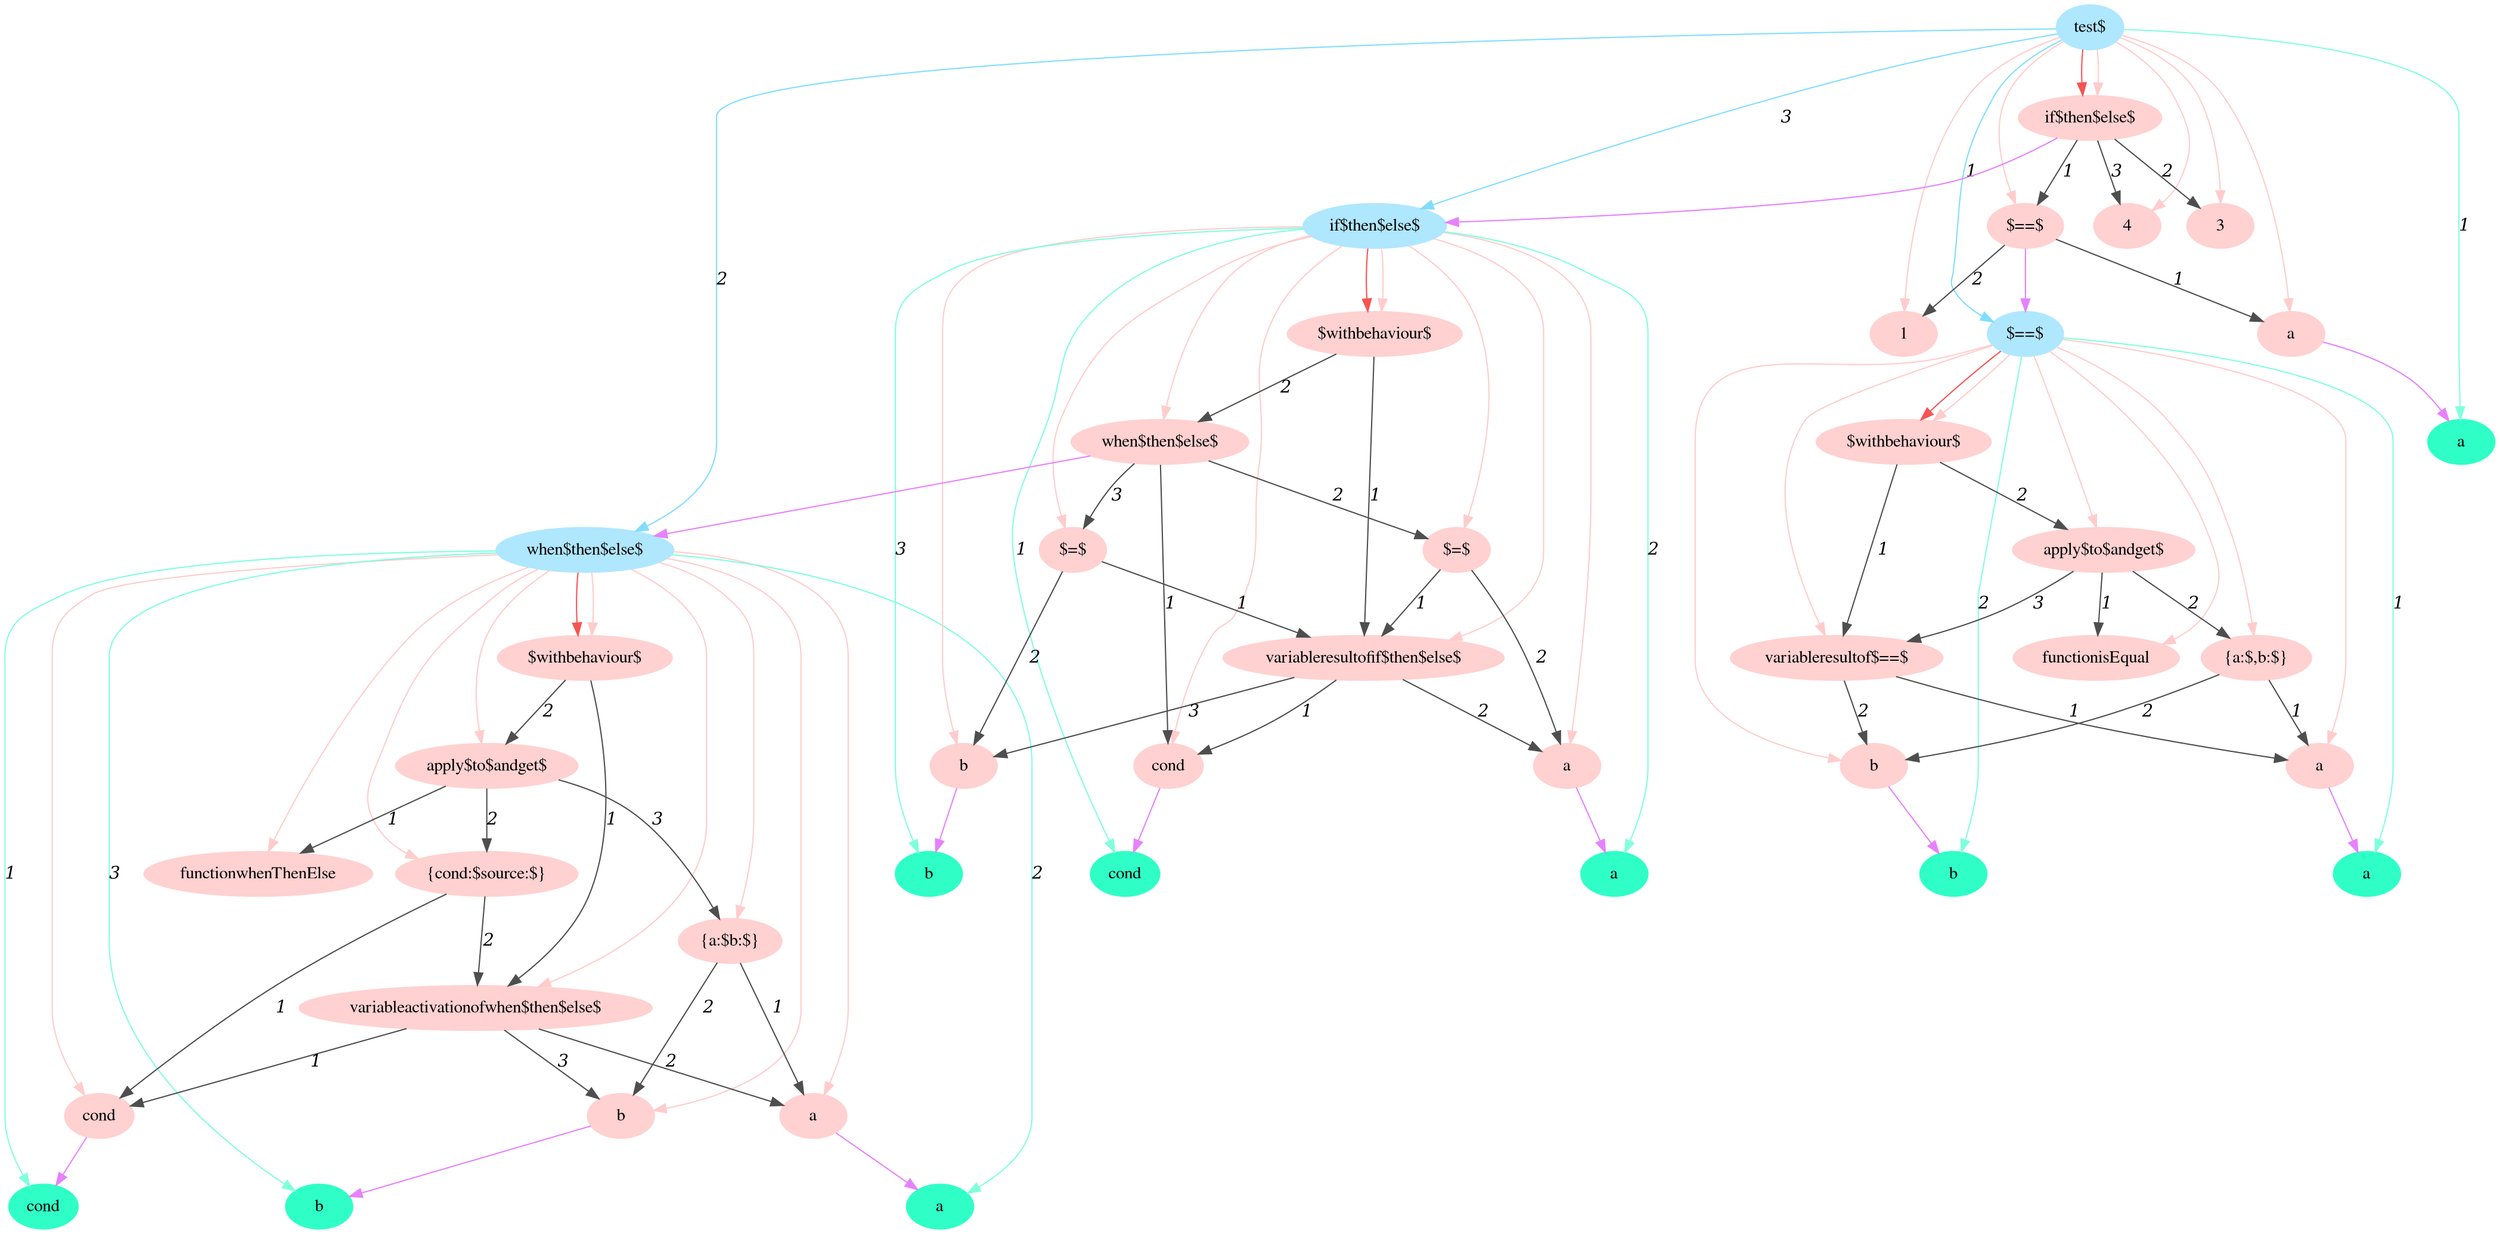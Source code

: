 digraph g{node_1 [shape=ellipse, style=filled, color="#afe7ff", fontname="Times", label="test$" ]
node_2 [shape=ellipse, style=filled, color="#afe7ff", fontname="Times", label="$==$" ]
node_43 [shape=ellipse, style=filled, color="#afe7ff", fontname="Times", label="when$then$else$" ]
node_98 [shape=ellipse, style=filled, color="#afe7ff", fontname="Times", label="if$then$else$" ]
node_185 [shape=ellipse, style=filled, color="#ffd1d1", fontname="Times", label="a" ]
node_190 [shape=ellipse, style=filled, color="#ffd1d1", fontname="Times", label="b" ]
node_195 [shape=ellipse, style=filled, color="#ffd1d1", fontname="Times", label="variableresultof$==$" ]
node_201 [shape=ellipse, style=filled, color="#ffd1d1", fontname="Times", label="functionisEqual" ]
node_204 [shape=ellipse, style=filled, color="#ffd1d1", fontname="Times", label="{a:$,b:$}" ]
node_209 [shape=ellipse, style=filled, color="#ffd1d1", fontname="Times", label="apply$to$andget$" ]
node_215 [shape=ellipse, style=filled, color="#ffd1d1", fontname="Times", label="$withbehaviour$" ]
node_220 [shape=ellipse, style=filled, color="#ffd1d1", fontname="Times", label="cond" ]
node_225 [shape=ellipse, style=filled, color="#ffd1d1", fontname="Times", label="a" ]
node_230 [shape=ellipse, style=filled, color="#ffd1d1", fontname="Times", label="b" ]
node_235 [shape=ellipse, style=filled, color="#ffd1d1", fontname="Times", label="variableactivationofwhen$then$else$" ]
node_242 [shape=ellipse, style=filled, color="#ffd1d1", fontname="Times", label="functionwhenThenElse" ]
node_245 [shape=ellipse, style=filled, color="#ffd1d1", fontname="Times", label="{cond:$source:$}" ]
node_250 [shape=ellipse, style=filled, color="#ffd1d1", fontname="Times", label="{a:$b:$}" ]
node_255 [shape=ellipse, style=filled, color="#ffd1d1", fontname="Times", label="apply$to$andget$" ]
node_261 [shape=ellipse, style=filled, color="#ffd1d1", fontname="Times", label="$withbehaviour$" ]
node_266 [shape=ellipse, style=filled, color="#ffd1d1", fontname="Times", label="cond" ]
node_272 [shape=ellipse, style=filled, color="#ffd1d1", fontname="Times", label="a" ]
node_278 [shape=ellipse, style=filled, color="#ffd1d1", fontname="Times", label="b" ]
node_284 [shape=ellipse, style=filled, color="#ffd1d1", fontname="Times", label="variableresultofif$then$else$" ]
node_292 [shape=ellipse, style=filled, color="#ffd1d1", fontname="Times", label="$=$" ]
node_297 [shape=ellipse, style=filled, color="#ffd1d1", fontname="Times", label="$=$" ]
node_302 [shape=ellipse, style=filled, color="#ffd1d1", fontname="Times", label="when$then$else$" ]
node_308 [shape=ellipse, style=filled, color="#ffd1d1", fontname="Times", label="$withbehaviour$" ]
node_313 [shape=ellipse, style=filled, color="#ffd1d1", fontname="Times", label="a" ]
node_316 [shape=ellipse, style=filled, color="#ffd1d1", fontname="Times", label="1" ]
node_319 [shape=ellipse, style=filled, color="#ffd1d1", fontname="Times", label="$==$" ]
node_324 [shape=ellipse, style=filled, color="#ffd1d1", fontname="Times", label="3" ]
node_327 [shape=ellipse, style=filled, color="#ffd1d1", fontname="Times", label="4" ]
node_330 [shape=ellipse, style=filled, color="#ffd1d1", fontname="Times", label="if$then$else$" ]
node_3 [shape=ellipse, style=filled, color="#2fffc7", fontname="Times", label="a" ]
node_4 [shape=ellipse, style=filled, color="#2fffc7", fontname="Times", label="b" ]
node_44 [shape=ellipse, style=filled, color="#2fffc7", fontname="Times", label="cond" ]
node_45 [shape=ellipse, style=filled, color="#2fffc7", fontname="Times", label="a" ]
node_46 [shape=ellipse, style=filled, color="#2fffc7", fontname="Times", label="b" ]
node_99 [shape=ellipse, style=filled, color="#2fffc7", fontname="Times", label="cond" ]
node_100 [shape=ellipse, style=filled, color="#2fffc7", fontname="Times", label="a" ]
node_101 [shape=ellipse, style=filled, color="#2fffc7", fontname="Times", label="b" ]
node_165 [shape=ellipse, style=filled, color="#2fffc7", fontname="Times", label="a" ]
node_195 -> node_185 [dir=forward, arrowHead=normal, fontname="Times-Italic", arrowsize=1, color="#4e4e4e", label="1" ]
node_195 -> node_190 [dir=forward, arrowHead=normal, fontname="Times-Italic", arrowsize=1, color="#4e4e4e", label="2" ]
node_204 -> node_185 [dir=forward, arrowHead=normal, fontname="Times-Italic", arrowsize=1, color="#4e4e4e", label="1" ]
node_204 -> node_190 [dir=forward, arrowHead=normal, fontname="Times-Italic", arrowsize=1, color="#4e4e4e", label="2" ]
node_209 -> node_195 [dir=forward, arrowHead=normal, fontname="Times-Italic", arrowsize=1, color="#4e4e4e", label="3" ]
node_209 -> node_201 [dir=forward, arrowHead=normal, fontname="Times-Italic", arrowsize=1, color="#4e4e4e", label="1" ]
node_209 -> node_204 [dir=forward, arrowHead=normal, fontname="Times-Italic", arrowsize=1, color="#4e4e4e", label="2" ]
node_215 -> node_195 [dir=forward, arrowHead=normal, fontname="Times-Italic", arrowsize=1, color="#4e4e4e", label="1" ]
node_215 -> node_209 [dir=forward, arrowHead=normal, fontname="Times-Italic", arrowsize=1, color="#4e4e4e", label="2" ]
node_235 -> node_220 [dir=forward, arrowHead=normal, fontname="Times-Italic", arrowsize=1, color="#4e4e4e", label="1" ]
node_235 -> node_225 [dir=forward, arrowHead=normal, fontname="Times-Italic", arrowsize=1, color="#4e4e4e", label="2" ]
node_235 -> node_230 [dir=forward, arrowHead=normal, fontname="Times-Italic", arrowsize=1, color="#4e4e4e", label="3" ]
node_245 -> node_220 [dir=forward, arrowHead=normal, fontname="Times-Italic", arrowsize=1, color="#4e4e4e", label="1" ]
node_245 -> node_235 [dir=forward, arrowHead=normal, fontname="Times-Italic", arrowsize=1, color="#4e4e4e", label="2" ]
node_250 -> node_225 [dir=forward, arrowHead=normal, fontname="Times-Italic", arrowsize=1, color="#4e4e4e", label="1" ]
node_250 -> node_230 [dir=forward, arrowHead=normal, fontname="Times-Italic", arrowsize=1, color="#4e4e4e", label="2" ]
node_255 -> node_242 [dir=forward, arrowHead=normal, fontname="Times-Italic", arrowsize=1, color="#4e4e4e", label="1" ]
node_255 -> node_245 [dir=forward, arrowHead=normal, fontname="Times-Italic", arrowsize=1, color="#4e4e4e", label="2" ]
node_255 -> node_250 [dir=forward, arrowHead=normal, fontname="Times-Italic", arrowsize=1, color="#4e4e4e", label="3" ]
node_261 -> node_235 [dir=forward, arrowHead=normal, fontname="Times-Italic", arrowsize=1, color="#4e4e4e", label="1" ]
node_261 -> node_255 [dir=forward, arrowHead=normal, fontname="Times-Italic", arrowsize=1, color="#4e4e4e", label="2" ]
node_284 -> node_266 [dir=forward, arrowHead=normal, fontname="Times-Italic", arrowsize=1, color="#4e4e4e", label="1" ]
node_284 -> node_272 [dir=forward, arrowHead=normal, fontname="Times-Italic", arrowsize=1, color="#4e4e4e", label="2" ]
node_284 -> node_278 [dir=forward, arrowHead=normal, fontname="Times-Italic", arrowsize=1, color="#4e4e4e", label="3" ]
node_292 -> node_272 [dir=forward, arrowHead=normal, fontname="Times-Italic", arrowsize=1, color="#4e4e4e", label="2" ]
node_292 -> node_284 [dir=forward, arrowHead=normal, fontname="Times-Italic", arrowsize=1, color="#4e4e4e", label="1" ]
node_297 -> node_278 [dir=forward, arrowHead=normal, fontname="Times-Italic", arrowsize=1, color="#4e4e4e", label="2" ]
node_297 -> node_284 [dir=forward, arrowHead=normal, fontname="Times-Italic", arrowsize=1, color="#4e4e4e", label="1" ]
node_302 -> node_266 [dir=forward, arrowHead=normal, fontname="Times-Italic", arrowsize=1, color="#4e4e4e", label="1" ]
node_302 -> node_292 [dir=forward, arrowHead=normal, fontname="Times-Italic", arrowsize=1, color="#4e4e4e", label="2" ]
node_302 -> node_297 [dir=forward, arrowHead=normal, fontname="Times-Italic", arrowsize=1, color="#4e4e4e", label="3" ]
node_308 -> node_284 [dir=forward, arrowHead=normal, fontname="Times-Italic", arrowsize=1, color="#4e4e4e", label="1" ]
node_308 -> node_302 [dir=forward, arrowHead=normal, fontname="Times-Italic", arrowsize=1, color="#4e4e4e", label="2" ]
node_319 -> node_313 [dir=forward, arrowHead=normal, fontname="Times-Italic", arrowsize=1, color="#4e4e4e", label="1" ]
node_319 -> node_316 [dir=forward, arrowHead=normal, fontname="Times-Italic", arrowsize=1, color="#4e4e4e", label="2" ]
node_330 -> node_319 [dir=forward, arrowHead=normal, fontname="Times-Italic", arrowsize=1, color="#4e4e4e", label="1" ]
node_330 -> node_324 [dir=forward, arrowHead=normal, fontname="Times-Italic", arrowsize=1, color="#4e4e4e", label="2" ]
node_330 -> node_327 [dir=forward, arrowHead=normal, fontname="Times-Italic", arrowsize=1, color="#4e4e4e", label="3" ]
node_2 -> node_215 [dir=forward, arrowHead=normal, fontname="Times-Italic", arrowsize=1, color="#f75353", label="" ]
node_43 -> node_261 [dir=forward, arrowHead=normal, fontname="Times-Italic", arrowsize=1, color="#f75353", label="" ]
node_98 -> node_308 [dir=forward, arrowHead=normal, fontname="Times-Italic", arrowsize=1, color="#f75353", label="" ]
node_1 -> node_330 [dir=forward, arrowHead=normal, fontname="Times-Italic", arrowsize=1, color="#f75353", label="" ]
node_2 -> node_185 [dir=forward, arrowHead=normal, fontname="Times-Italic", arrowsize=1, color="#ffcccc", label="" ]
node_2 -> node_190 [dir=forward, arrowHead=normal, fontname="Times-Italic", arrowsize=1, color="#ffcccc", label="" ]
node_2 -> node_195 [dir=forward, arrowHead=normal, fontname="Times-Italic", arrowsize=1, color="#ffcccc", label="" ]
node_2 -> node_201 [dir=forward, arrowHead=normal, fontname="Times-Italic", arrowsize=1, color="#ffcccc", label="" ]
node_2 -> node_204 [dir=forward, arrowHead=normal, fontname="Times-Italic", arrowsize=1, color="#ffcccc", label="" ]
node_2 -> node_209 [dir=forward, arrowHead=normal, fontname="Times-Italic", arrowsize=1, color="#ffcccc", label="" ]
node_2 -> node_215 [dir=forward, arrowHead=normal, fontname="Times-Italic", arrowsize=1, color="#ffcccc", label="" ]
node_43 -> node_220 [dir=forward, arrowHead=normal, fontname="Times-Italic", arrowsize=1, color="#ffcccc", label="" ]
node_43 -> node_225 [dir=forward, arrowHead=normal, fontname="Times-Italic", arrowsize=1, color="#ffcccc", label="" ]
node_43 -> node_230 [dir=forward, arrowHead=normal, fontname="Times-Italic", arrowsize=1, color="#ffcccc", label="" ]
node_43 -> node_235 [dir=forward, arrowHead=normal, fontname="Times-Italic", arrowsize=1, color="#ffcccc", label="" ]
node_43 -> node_242 [dir=forward, arrowHead=normal, fontname="Times-Italic", arrowsize=1, color="#ffcccc", label="" ]
node_43 -> node_245 [dir=forward, arrowHead=normal, fontname="Times-Italic", arrowsize=1, color="#ffcccc", label="" ]
node_43 -> node_250 [dir=forward, arrowHead=normal, fontname="Times-Italic", arrowsize=1, color="#ffcccc", label="" ]
node_43 -> node_255 [dir=forward, arrowHead=normal, fontname="Times-Italic", arrowsize=1, color="#ffcccc", label="" ]
node_43 -> node_261 [dir=forward, arrowHead=normal, fontname="Times-Italic", arrowsize=1, color="#ffcccc", label="" ]
node_98 -> node_266 [dir=forward, arrowHead=normal, fontname="Times-Italic", arrowsize=1, color="#ffcccc", label="" ]
node_98 -> node_272 [dir=forward, arrowHead=normal, fontname="Times-Italic", arrowsize=1, color="#ffcccc", label="" ]
node_98 -> node_278 [dir=forward, arrowHead=normal, fontname="Times-Italic", arrowsize=1, color="#ffcccc", label="" ]
node_98 -> node_284 [dir=forward, arrowHead=normal, fontname="Times-Italic", arrowsize=1, color="#ffcccc", label="" ]
node_98 -> node_292 [dir=forward, arrowHead=normal, fontname="Times-Italic", arrowsize=1, color="#ffcccc", label="" ]
node_98 -> node_297 [dir=forward, arrowHead=normal, fontname="Times-Italic", arrowsize=1, color="#ffcccc", label="" ]
node_98 -> node_302 [dir=forward, arrowHead=normal, fontname="Times-Italic", arrowsize=1, color="#ffcccc", label="" ]
node_98 -> node_308 [dir=forward, arrowHead=normal, fontname="Times-Italic", arrowsize=1, color="#ffcccc", label="" ]
node_1 -> node_313 [dir=forward, arrowHead=normal, fontname="Times-Italic", arrowsize=1, color="#ffcccc", label="" ]
node_1 -> node_316 [dir=forward, arrowHead=normal, fontname="Times-Italic", arrowsize=1, color="#ffcccc", label="" ]
node_1 -> node_319 [dir=forward, arrowHead=normal, fontname="Times-Italic", arrowsize=1, color="#ffcccc", label="" ]
node_1 -> node_324 [dir=forward, arrowHead=normal, fontname="Times-Italic", arrowsize=1, color="#ffcccc", label="" ]
node_1 -> node_327 [dir=forward, arrowHead=normal, fontname="Times-Italic", arrowsize=1, color="#ffcccc", label="" ]
node_1 -> node_330 [dir=forward, arrowHead=normal, fontname="Times-Italic", arrowsize=1, color="#ffcccc", label="" ]
node_2 -> node_3 [dir=forward, arrowHead=normal, fontname="Times-Italic", arrowsize=1, color="#81ffdd", label="1" ]
node_2 -> node_4 [dir=forward, arrowHead=normal, fontname="Times-Italic", arrowsize=1, color="#81ffdd", label="2" ]
node_43 -> node_44 [dir=forward, arrowHead=normal, fontname="Times-Italic", arrowsize=1, color="#81ffdd", label="1" ]
node_43 -> node_45 [dir=forward, arrowHead=normal, fontname="Times-Italic", arrowsize=1, color="#81ffdd", label="2" ]
node_43 -> node_46 [dir=forward, arrowHead=normal, fontname="Times-Italic", arrowsize=1, color="#81ffdd", label="3" ]
node_98 -> node_99 [dir=forward, arrowHead=normal, fontname="Times-Italic", arrowsize=1, color="#81ffdd", label="1" ]
node_98 -> node_100 [dir=forward, arrowHead=normal, fontname="Times-Italic", arrowsize=1, color="#81ffdd", label="2" ]
node_98 -> node_101 [dir=forward, arrowHead=normal, fontname="Times-Italic", arrowsize=1, color="#81ffdd", label="3" ]
node_1 -> node_165 [dir=forward, arrowHead=normal, fontname="Times-Italic", arrowsize=1, color="#81ffdd", label="1" ]
node_1 -> node_2 [dir=forward, arrowHead=normal, fontname="Times-Italic", arrowsize=1, color="#81ddff", label="1" ]
node_1 -> node_43 [dir=forward, arrowHead=normal, fontname="Times-Italic", arrowsize=1, color="#81ddff", label="2" ]
node_1 -> node_98 [dir=forward, arrowHead=normal, fontname="Times-Italic", arrowsize=1, color="#81ddff", label="3" ]
node_185 -> node_3 [dir=forward, arrowHead=normal, fontname="Times-Italic", arrowsize=1, color="#e681ff", label="" ]
node_190 -> node_4 [dir=forward, arrowHead=normal, fontname="Times-Italic", arrowsize=1, color="#e681ff", label="" ]
node_220 -> node_44 [dir=forward, arrowHead=normal, fontname="Times-Italic", arrowsize=1, color="#e681ff", label="" ]
node_225 -> node_45 [dir=forward, arrowHead=normal, fontname="Times-Italic", arrowsize=1, color="#e681ff", label="" ]
node_230 -> node_46 [dir=forward, arrowHead=normal, fontname="Times-Italic", arrowsize=1, color="#e681ff", label="" ]
node_266 -> node_99 [dir=forward, arrowHead=normal, fontname="Times-Italic", arrowsize=1, color="#e681ff", label="" ]
node_272 -> node_100 [dir=forward, arrowHead=normal, fontname="Times-Italic", arrowsize=1, color="#e681ff", label="" ]
node_278 -> node_101 [dir=forward, arrowHead=normal, fontname="Times-Italic", arrowsize=1, color="#e681ff", label="" ]
node_302 -> node_43 [dir=forward, arrowHead=normal, fontname="Times-Italic", arrowsize=1, color="#e681ff", label="" ]
node_313 -> node_165 [dir=forward, arrowHead=normal, fontname="Times-Italic", arrowsize=1, color="#e681ff", label="" ]
node_319 -> node_2 [dir=forward, arrowHead=normal, fontname="Times-Italic", arrowsize=1, color="#e681ff", label="" ]
node_330 -> node_98 [dir=forward, arrowHead=normal, fontname="Times-Italic", arrowsize=1, color="#e681ff", label="" ]
}